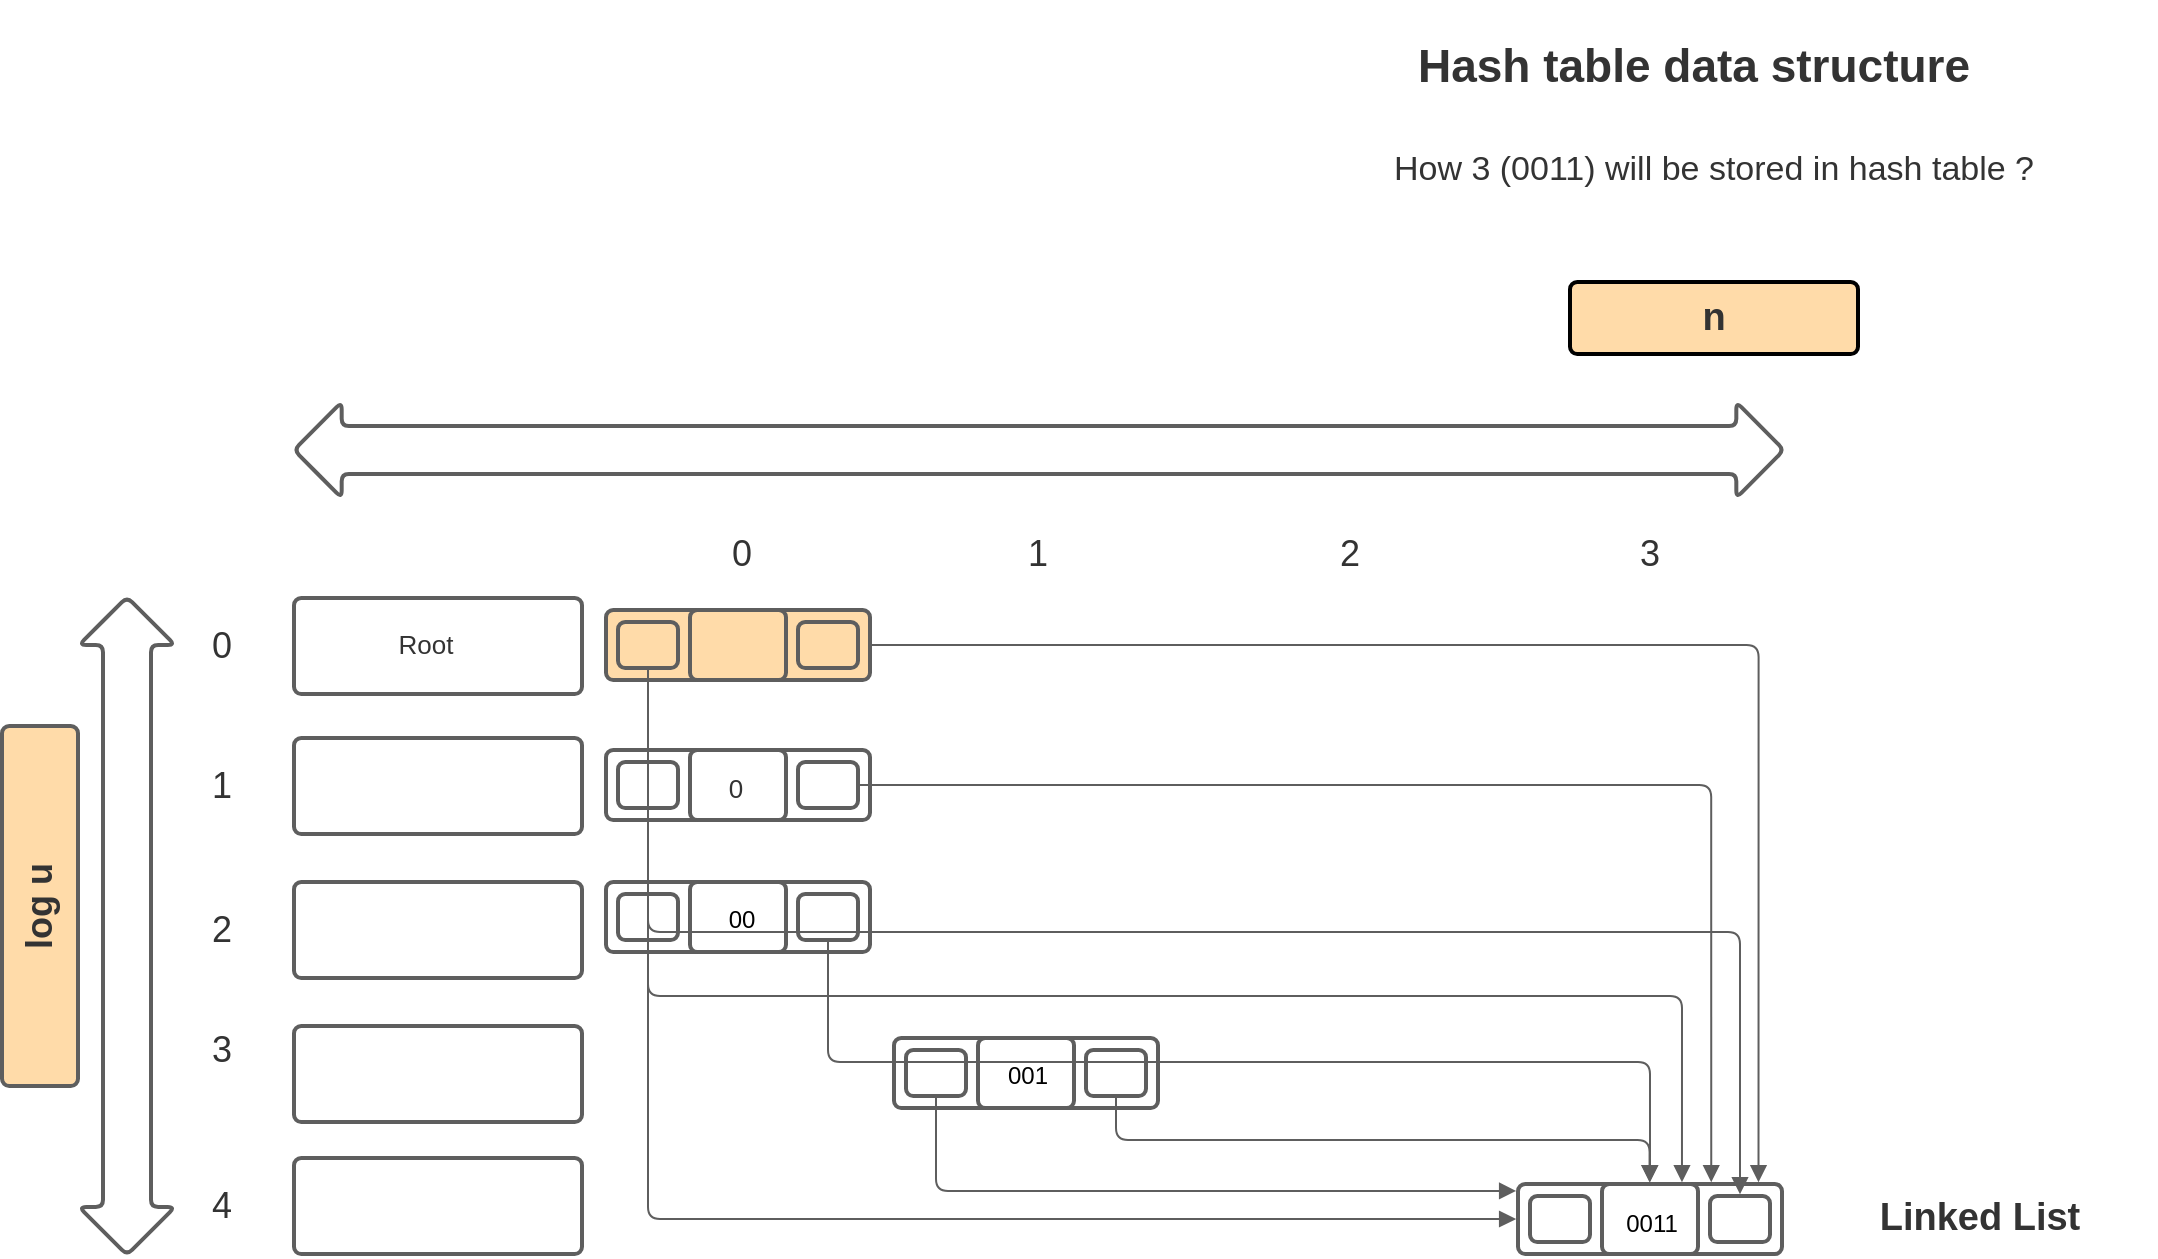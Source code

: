 <mxfile version="13.8.1" type="github">
  <diagram id="IWJGg7sIkSaUZZVYpNqv" name="Page-1">
    <mxGraphModel dx="2404" dy="917" grid="1" gridSize="10" guides="1" tooltips="1" connect="1" arrows="1" fold="1" page="1" pageScale="1" pageWidth="827" pageHeight="1169" math="0" shadow="0">
      <root>
        <mxCell id="0" />
        <mxCell id="1" parent="0" />
        <UserObject label="n" lucidchartObjectId="oFDGidOGp68N" id="2z8W7k44ApbdHrLgipjh-1">
          <mxCell style="html=1;whiteSpace=wrap;;whiteSpace=wrap;fontSize=19;fontColor=#333333;fontStyle=1;spacing=3;strokeOpacity=100;fillOpacity=100;rounded=1;absoluteArcSize=1;arcSize=7.2;fillColor=#ffdba9;strokeWidth=2;" vertex="1" zOrder="67" parent="1">
            <mxGeometry x="366" y="150" width="144" height="36" as="geometry" />
          </mxCell>
        </UserObject>
        <UserObject label="How 3 (0011) will be stored in hash table ?" lucidchartObjectId="onDGtD1DIIUm" id="2z8W7k44ApbdHrLgipjh-2">
          <mxCell style="html=1;whiteSpace=wrap;;whiteSpace=wrap;fontSize=17;fontColor=#333333;spacing=3;strokeOpacity=0;fillOpacity=0;rounded=1;absoluteArcSize=1;arcSize=7.2;fillColor=#ffffff;strokeWidth=2;" vertex="1" zOrder="16" parent="1">
            <mxGeometry x="270" y="70" width="336" height="48" as="geometry" />
          </mxCell>
        </UserObject>
        <UserObject label="Hash table data structure" lucidchartObjectId="3nDG80jC84aU" id="2z8W7k44ApbdHrLgipjh-3">
          <mxCell style="html=1;whiteSpace=wrap;;whiteSpace=wrap;fontSize=23;fontColor=#333333;fontStyle=1;spacing=3;strokeOpacity=0;fillOpacity=0;rounded=1;absoluteArcSize=1;arcSize=7.2;fillColor=#ffffff;strokeWidth=2;" vertex="1" zOrder="17" parent="1">
            <mxGeometry x="230" y="10" width="396" height="64" as="geometry" />
          </mxCell>
        </UserObject>
        <UserObject label="" lucidchartObjectId="ekDG3IyOFqW4" id="2z8W7k44ApbdHrLgipjh-4">
          <mxCell style="html=1;whiteSpace=wrap;;whiteSpace=wrap;fontSize=11;spacing=3;strokeColor=#5e5e5e;strokeOpacity=100;rounded=1;absoluteArcSize=1;arcSize=7.2;strokeWidth=2;" vertex="1" zOrder="1" parent="1">
            <mxGeometry x="-272" y="308" width="144" height="48" as="geometry" />
          </mxCell>
        </UserObject>
        <UserObject label="" lucidchartObjectId="nkDGgS.ldS9W" id="2z8W7k44ApbdHrLgipjh-5">
          <mxCell style="html=1;whiteSpace=wrap;;whiteSpace=wrap;fontSize=11;spacing=3;strokeColor=#5e5e5e;strokeOpacity=100;rounded=1;absoluteArcSize=1;arcSize=7.2;strokeWidth=2;" vertex="1" zOrder="2" parent="1">
            <mxGeometry x="-272" y="378" width="144" height="48" as="geometry" />
          </mxCell>
        </UserObject>
        <UserObject label="" lucidchartObjectId="qkDGK5mEeanc" id="2z8W7k44ApbdHrLgipjh-6">
          <mxCell style="html=1;whiteSpace=wrap;;whiteSpace=wrap;fontSize=11;spacing=3;strokeColor=#5e5e5e;strokeOpacity=100;rounded=1;absoluteArcSize=1;arcSize=7.2;strokeWidth=2;" vertex="1" zOrder="3" parent="1">
            <mxGeometry x="-272" y="450" width="144" height="48" as="geometry" />
          </mxCell>
        </UserObject>
        <UserObject label="" lucidchartObjectId="tkDG5XpOnDj0" id="2z8W7k44ApbdHrLgipjh-7">
          <mxCell style="html=1;whiteSpace=wrap;;whiteSpace=wrap;fontSize=11;spacing=3;strokeColor=#5e5e5e;strokeOpacity=100;rounded=1;absoluteArcSize=1;arcSize=7.2;strokeWidth=2;" vertex="1" zOrder="4" parent="1">
            <mxGeometry x="-272" y="522" width="144" height="48" as="geometry" />
          </mxCell>
        </UserObject>
        <UserObject label="0" lucidchartObjectId="DkDGw91_ZBJE" id="2z8W7k44ApbdHrLgipjh-8">
          <mxCell style="html=1;whiteSpace=wrap;;whiteSpace=wrap;fontSize=18;fontColor=#333333;spacing=3;strokeOpacity=0;fillOpacity=0;rounded=1;absoluteArcSize=1;arcSize=7.2;fillColor=#ffffff;strokeWidth=2;" vertex="1" zOrder="5" parent="1">
            <mxGeometry x="-380" y="314" width="144" height="36" as="geometry" />
          </mxCell>
        </UserObject>
        <UserObject label="1" lucidchartObjectId="QkDGZsleuM5r" id="2z8W7k44ApbdHrLgipjh-9">
          <mxCell style="html=1;whiteSpace=wrap;;whiteSpace=wrap;fontSize=18;fontColor=#333333;spacing=3;strokeOpacity=0;fillOpacity=0;rounded=1;absoluteArcSize=1;arcSize=7.2;fillColor=#ffffff;strokeWidth=2;" vertex="1" zOrder="6" parent="1">
            <mxGeometry x="-380" y="384" width="144" height="36" as="geometry" />
          </mxCell>
        </UserObject>
        <UserObject label="2" lucidchartObjectId="UkDGNldg_gdS" id="2z8W7k44ApbdHrLgipjh-10">
          <mxCell style="html=1;whiteSpace=wrap;;whiteSpace=wrap;fontSize=18;fontColor=#333333;spacing=3;strokeOpacity=0;fillOpacity=0;rounded=1;absoluteArcSize=1;arcSize=7.2;fillColor=#ffffff;strokeWidth=2;" vertex="1" zOrder="7" parent="1">
            <mxGeometry x="-380" y="456" width="144" height="36" as="geometry" />
          </mxCell>
        </UserObject>
        <UserObject label="3" lucidchartObjectId="ZkDGvmtAK0yy" id="2z8W7k44ApbdHrLgipjh-11">
          <mxCell style="html=1;whiteSpace=wrap;;whiteSpace=wrap;fontSize=18;fontColor=#333333;spacing=3;strokeOpacity=0;fillOpacity=0;rounded=1;absoluteArcSize=1;arcSize=7.2;fillColor=#ffffff;strokeWidth=2;" vertex="1" zOrder="8" parent="1">
            <mxGeometry x="-380" y="516" width="144" height="36" as="geometry" />
          </mxCell>
        </UserObject>
        <UserObject label="" lucidchartObjectId="alDG737u2-MD" id="2z8W7k44ApbdHrLgipjh-12">
          <mxCell style="html=1;whiteSpace=wrap;;whiteSpace=wrap;fontSize=11;spacing=3;strokeColor=#5e5e5e;strokeOpacity=100;rounded=1;absoluteArcSize=1;arcSize=7.2;strokeWidth=2;" vertex="1" zOrder="9" parent="1">
            <mxGeometry x="-272" y="588" width="144" height="48" as="geometry" />
          </mxCell>
        </UserObject>
        <UserObject label="4" lucidchartObjectId="flDGsHlUV~Gh" id="2z8W7k44ApbdHrLgipjh-13">
          <mxCell style="html=1;whiteSpace=wrap;;whiteSpace=wrap;fontSize=18;fontColor=#333333;spacing=3;strokeOpacity=0;fillOpacity=0;rounded=1;absoluteArcSize=1;arcSize=7.2;fillColor=#ffffff;strokeWidth=2;" vertex="1" zOrder="10" parent="1">
            <mxGeometry x="-380" y="594" width="144" height="36" as="geometry" />
          </mxCell>
        </UserObject>
        <UserObject label="" lucidchartObjectId="PoDG6qd6Zcoc" id="2z8W7k44ApbdHrLgipjh-14">
          <mxCell style="html=1;whiteSpace=wrap;;whiteSpace=wrap;fontSize=11;spacing=3;strokeColor=#5e5e5e;strokeOpacity=100;fillOpacity=100;rounded=1;absoluteArcSize=1;arcSize=7.2;fillColor=#ffdba9;strokeWidth=2;" vertex="1" zOrder="19" parent="1">
            <mxGeometry x="-116" y="314" width="132" height="35" as="geometry" />
          </mxCell>
        </UserObject>
        <UserObject label="" lucidchartObjectId="PoDGtAfB9Z8W" id="2z8W7k44ApbdHrLgipjh-15">
          <mxCell style="html=1;whiteSpace=wrap;;whiteSpace=wrap;fontSize=11;spacing=3;strokeColor=#5e5e5e;strokeOpacity=100;fillOpacity=100;rounded=1;absoluteArcSize=1;arcSize=7.2;fillColor=#ffdba9;strokeWidth=2;" vertex="1" zOrder="20" parent="1">
            <mxGeometry x="-110" y="320" width="30" height="23" as="geometry" />
          </mxCell>
        </UserObject>
        <UserObject label="" lucidchartObjectId="PoDG~78hR0C_" id="2z8W7k44ApbdHrLgipjh-16">
          <mxCell style="html=1;whiteSpace=wrap;;whiteSpace=wrap;fontSize=11;spacing=3;strokeColor=#5e5e5e;strokeOpacity=100;fillOpacity=100;rounded=1;absoluteArcSize=1;arcSize=7.2;fillColor=#ffdba9;strokeWidth=2;" vertex="1" zOrder="21" parent="1">
            <mxGeometry x="-20" y="320" width="30" height="23" as="geometry" />
          </mxCell>
        </UserObject>
        <UserObject label="" lucidchartObjectId="PoDG.crxVj5r" id="2z8W7k44ApbdHrLgipjh-17">
          <mxCell style="html=1;whiteSpace=wrap;;whiteSpace=wrap;fontSize=11;spacing=3;strokeColor=#5e5e5e;strokeOpacity=100;fillOpacity=100;rounded=1;absoluteArcSize=1;arcSize=7.2;fillColor=#ffdba9;strokeWidth=2;" vertex="1" zOrder="22" parent="1">
            <mxGeometry x="-74" y="314" width="48" height="35" as="geometry" />
          </mxCell>
        </UserObject>
        <UserObject label="Root" lucidchartObjectId="epDG_kFiEgua" id="2z8W7k44ApbdHrLgipjh-18">
          <mxCell style="html=1;whiteSpace=wrap;;whiteSpace=wrap;fontSize=13;fontColor=#333333;spacing=3;strokeOpacity=0;fillOpacity=0;rounded=1;absoluteArcSize=1;arcSize=7.2;fillColor=#ffffff;strokeWidth=2;" vertex="1" zOrder="26" parent="1">
            <mxGeometry x="-236" y="313" width="60" height="36" as="geometry" />
          </mxCell>
        </UserObject>
        <UserObject label="" lucidchartObjectId="MyDGFwKzmLox" id="2z8W7k44ApbdHrLgipjh-19">
          <mxCell style="html=1;whiteSpace=wrap;;whiteSpace=wrap;fontSize=11;spacing=3;strokeColor=#5e5e5e;strokeOpacity=100;rounded=1;absoluteArcSize=1;arcSize=7.2;strokeWidth=2;" vertex="1" zOrder="29" parent="1">
            <mxGeometry x="-116" y="384" width="132" height="35" as="geometry" />
          </mxCell>
        </UserObject>
        <UserObject label="" lucidchartObjectId="MyDGLu8q1rsf" id="2z8W7k44ApbdHrLgipjh-20">
          <mxCell style="html=1;whiteSpace=wrap;;whiteSpace=wrap;fontSize=11;spacing=3;strokeColor=#5e5e5e;strokeOpacity=100;rounded=1;absoluteArcSize=1;arcSize=7.2;strokeWidth=2;" vertex="1" zOrder="30" parent="1">
            <mxGeometry x="-110" y="390" width="30" height="23" as="geometry" />
          </mxCell>
        </UserObject>
        <UserObject label="" lucidchartObjectId="MyDGn54SrBQ_" id="2z8W7k44ApbdHrLgipjh-21">
          <mxCell style="html=1;whiteSpace=wrap;;whiteSpace=wrap;fontSize=11;spacing=3;strokeColor=#5e5e5e;strokeOpacity=100;rounded=1;absoluteArcSize=1;arcSize=7.2;strokeWidth=2;" vertex="1" zOrder="31" parent="1">
            <mxGeometry x="-20" y="390" width="30" height="23" as="geometry" />
          </mxCell>
        </UserObject>
        <UserObject label="" lucidchartObjectId="MyDG9oI9kd3E" id="2z8W7k44ApbdHrLgipjh-22">
          <mxCell style="html=1;whiteSpace=wrap;;whiteSpace=wrap;fontSize=11;spacing=3;strokeColor=#5e5e5e;strokeOpacity=100;rounded=1;absoluteArcSize=1;arcSize=7.2;strokeWidth=2;" vertex="1" zOrder="32" parent="1">
            <mxGeometry x="-74" y="384" width="48" height="35" as="geometry" />
          </mxCell>
        </UserObject>
        <UserObject label="" lucidchartObjectId="7yDG69_6mBgo" id="2z8W7k44ApbdHrLgipjh-23">
          <mxCell style="html=1;whiteSpace=wrap;;whiteSpace=wrap;fontSize=11;spacing=3;strokeColor=#5e5e5e;strokeOpacity=100;rounded=1;absoluteArcSize=1;arcSize=7.2;strokeWidth=2;" vertex="1" zOrder="33" parent="1">
            <mxGeometry x="-116" y="450" width="132" height="35" as="geometry" />
          </mxCell>
        </UserObject>
        <UserObject label="" lucidchartObjectId="7yDGr4oscpkb" id="2z8W7k44ApbdHrLgipjh-24">
          <mxCell style="html=1;whiteSpace=wrap;;whiteSpace=wrap;fontSize=11;spacing=3;strokeColor=#5e5e5e;strokeOpacity=100;rounded=1;absoluteArcSize=1;arcSize=7.2;strokeWidth=2;" vertex="1" zOrder="34" parent="1">
            <mxGeometry x="-110" y="456" width="30" height="23" as="geometry" />
          </mxCell>
        </UserObject>
        <UserObject label="" lucidchartObjectId="7yDGgNE7gqlo" id="2z8W7k44ApbdHrLgipjh-25">
          <mxCell style="html=1;whiteSpace=wrap;;whiteSpace=wrap;fontSize=11;spacing=3;strokeColor=#5e5e5e;strokeOpacity=100;rounded=1;absoluteArcSize=1;arcSize=7.2;strokeWidth=2;" vertex="1" zOrder="35" parent="1">
            <mxGeometry x="-20" y="456" width="30" height="23" as="geometry" />
          </mxCell>
        </UserObject>
        <UserObject label="" lucidchartObjectId="7yDG8B97a38m" id="2z8W7k44ApbdHrLgipjh-26">
          <mxCell style="html=1;whiteSpace=wrap;;whiteSpace=wrap;fontSize=11;spacing=3;strokeColor=#5e5e5e;strokeOpacity=100;rounded=1;absoluteArcSize=1;arcSize=7.2;strokeWidth=2;" vertex="1" zOrder="36" parent="1">
            <mxGeometry x="-74" y="450" width="48" height="35" as="geometry" />
          </mxCell>
        </UserObject>
        <UserObject label="" lucidchartObjectId="dzDGmke.envG" id="2z8W7k44ApbdHrLgipjh-27">
          <mxCell style="html=1;whiteSpace=wrap;;whiteSpace=wrap;fontSize=11;spacing=3;strokeColor=#5e5e5e;strokeOpacity=100;rounded=1;absoluteArcSize=1;arcSize=7.2;strokeWidth=2;" vertex="1" zOrder="37" parent="1">
            <mxGeometry x="28" y="528" width="132" height="35" as="geometry" />
          </mxCell>
        </UserObject>
        <UserObject label="" lucidchartObjectId="dzDG_TIBZVDY" id="2z8W7k44ApbdHrLgipjh-28">
          <mxCell style="html=1;whiteSpace=wrap;;whiteSpace=wrap;fontSize=11;spacing=3;strokeColor=#5e5e5e;strokeOpacity=100;rounded=1;absoluteArcSize=1;arcSize=7.2;strokeWidth=2;" vertex="1" zOrder="38" parent="1">
            <mxGeometry x="34" y="534" width="30" height="23" as="geometry" />
          </mxCell>
        </UserObject>
        <UserObject label="" lucidchartObjectId="dzDGHme0JBAL" id="2z8W7k44ApbdHrLgipjh-29">
          <mxCell style="html=1;whiteSpace=wrap;;whiteSpace=wrap;fontSize=11;spacing=3;strokeColor=#5e5e5e;strokeOpacity=100;rounded=1;absoluteArcSize=1;arcSize=7.2;strokeWidth=2;" vertex="1" zOrder="39" parent="1">
            <mxGeometry x="124" y="534" width="30" height="23" as="geometry" />
          </mxCell>
        </UserObject>
        <UserObject label="" lucidchartObjectId="dzDGE3NSWet1" id="2z8W7k44ApbdHrLgipjh-30">
          <mxCell style="html=1;whiteSpace=wrap;;whiteSpace=wrap;fontSize=11;spacing=3;strokeColor=#5e5e5e;strokeOpacity=100;rounded=1;absoluteArcSize=1;arcSize=7.2;strokeWidth=2;" vertex="1" zOrder="40" parent="1">
            <mxGeometry x="70" y="528" width="48" height="35" as="geometry" />
          </mxCell>
        </UserObject>
        <mxCell id="2z8W7k44ApbdHrLgipjh-31" value="" style="group;dropTarget=0;" vertex="1" parent="1">
          <mxGeometry x="340" y="601" width="132" height="35" as="geometry" />
        </mxCell>
        <UserObject label="" lucidchartObjectId="CzDG5eEodioo" id="2z8W7k44ApbdHrLgipjh-32">
          <mxCell style="html=1;whiteSpace=wrap;;whiteSpace=wrap;fontSize=11;spacing=3;strokeColor=#5e5e5e;strokeOpacity=100;rounded=1;absoluteArcSize=1;arcSize=7.2;strokeWidth=2;" vertex="1" zOrder="50" parent="2z8W7k44ApbdHrLgipjh-31">
            <mxGeometry width="132" height="35" as="geometry" />
          </mxCell>
        </UserObject>
        <UserObject label="" lucidchartObjectId="CzDGHZVDNG.T" id="2z8W7k44ApbdHrLgipjh-33">
          <mxCell style="html=1;whiteSpace=wrap;;whiteSpace=wrap;fontSize=11;spacing=3;strokeColor=#5e5e5e;strokeOpacity=100;rounded=1;absoluteArcSize=1;arcSize=7.2;strokeWidth=2;" vertex="1" zOrder="51" parent="2z8W7k44ApbdHrLgipjh-31">
            <mxGeometry x="6" y="6" width="30" height="23" as="geometry" />
          </mxCell>
        </UserObject>
        <UserObject label="" lucidchartObjectId="CzDG5ExqS6kb" id="2z8W7k44ApbdHrLgipjh-34">
          <mxCell style="html=1;whiteSpace=wrap;;whiteSpace=wrap;fontSize=11;spacing=3;strokeColor=#5e5e5e;strokeOpacity=100;rounded=1;absoluteArcSize=1;arcSize=7.2;strokeWidth=2;" vertex="1" zOrder="52" parent="2z8W7k44ApbdHrLgipjh-31">
            <mxGeometry x="96" y="6" width="30" height="23" as="geometry" />
          </mxCell>
        </UserObject>
        <UserObject label="" lucidchartObjectId="CzDGRBUMCbgZ" id="2z8W7k44ApbdHrLgipjh-35">
          <mxCell style="html=1;whiteSpace=wrap;;whiteSpace=wrap;fontSize=11;spacing=3;strokeColor=#5e5e5e;strokeOpacity=100;rounded=1;absoluteArcSize=1;arcSize=7.2;strokeWidth=2;" vertex="1" zOrder="53" parent="2z8W7k44ApbdHrLgipjh-31">
            <mxGeometry x="42" width="48" height="35" as="geometry" />
          </mxCell>
        </UserObject>
        <UserObject label="00" lucidchartObjectId="UADGv.UOPugP" id="2z8W7k44ApbdHrLgipjh-36">
          <mxCell style="html=1;whiteSpace=wrap;;whiteSpace=wrap;fontSize=12;fontColor=#000000;spacing=3;strokeOpacity=0;fillOpacity=0;rounded=1;absoluteArcSize=1;arcSize=7.2;fillColor=#ffffff;strokeWidth=2;" vertex="1" zOrder="57" parent="1">
            <mxGeometry x="-63" y="457" width="30" height="23" as="geometry" />
          </mxCell>
        </UserObject>
        <UserObject label="&lt;span style=&quot;font-size:12px;color:#000000;&quot;&gt; &lt;/span&gt;&lt;span style=&quot;font-size:13px;color:#333333;&quot;&gt;0&lt;/span&gt;" lucidchartObjectId="3BDGD7gB7R~a" id="2z8W7k44ApbdHrLgipjh-37">
          <mxCell style="html=1;whiteSpace=wrap;;whiteSpace=wrap;spacing=3;strokeOpacity=0;fillOpacity=0;rounded=1;absoluteArcSize=1;arcSize=7.2;fillColor=#ffffff;strokeWidth=2;" vertex="1" zOrder="58" parent="1">
            <mxGeometry x="-66" y="391" width="30" height="23" as="geometry" />
          </mxCell>
        </UserObject>
        <UserObject label="001" lucidchartObjectId="xCDGzhHitIAo" id="2z8W7k44ApbdHrLgipjh-38">
          <mxCell style="html=1;whiteSpace=wrap;;whiteSpace=wrap;fontSize=12;fontColor=#000000;spacing=3;strokeOpacity=0;fillOpacity=0;rounded=1;absoluteArcSize=1;arcSize=7.2;fillColor=#ffffff;strokeWidth=2;" vertex="1" zOrder="59" parent="1">
            <mxGeometry x="80" y="535" width="30" height="23" as="geometry" />
          </mxCell>
        </UserObject>
        <UserObject label="0011" lucidchartObjectId="UCDGpaMDgABH" id="2z8W7k44ApbdHrLgipjh-39">
          <mxCell style="html=1;whiteSpace=wrap;;whiteSpace=wrap;fontSize=12;fontColor=#000000;spacing=3;strokeOpacity=0;fillOpacity=0;rounded=1;absoluteArcSize=1;arcSize=7.2;fillColor=#ffffff;strokeWidth=2;" vertex="1" zOrder="60" parent="1">
            <mxGeometry x="392" y="609" width="30" height="23" as="geometry" />
          </mxCell>
        </UserObject>
        <UserObject label="0" lucidchartObjectId="QDDG4a-rcd0e" id="2z8W7k44ApbdHrLgipjh-40">
          <mxCell style="html=1;whiteSpace=wrap;;whiteSpace=wrap;fontSize=18;fontColor=#333333;spacing=3;strokeOpacity=0;fillOpacity=0;rounded=1;absoluteArcSize=1;arcSize=7.2;fillColor=#ffffff;strokeWidth=2;" vertex="1" zOrder="61" parent="1">
            <mxGeometry x="-120" y="268" width="144" height="36" as="geometry" />
          </mxCell>
        </UserObject>
        <UserObject label="1" lucidchartObjectId="YDDGWDXEuqRn" id="2z8W7k44ApbdHrLgipjh-41">
          <mxCell style="html=1;whiteSpace=wrap;;whiteSpace=wrap;fontSize=18;fontColor=#333333;spacing=3;strokeOpacity=0;fillOpacity=0;rounded=1;absoluteArcSize=1;arcSize=7.2;fillColor=#ffffff;strokeWidth=2;" vertex="1" zOrder="62" parent="1">
            <mxGeometry x="28" y="268" width="144" height="36" as="geometry" />
          </mxCell>
        </UserObject>
        <UserObject label="2" lucidchartObjectId="8DDGZWbXn_Ms" id="2z8W7k44ApbdHrLgipjh-42">
          <mxCell style="html=1;whiteSpace=wrap;;whiteSpace=wrap;fontSize=18;fontColor=#333333;spacing=3;strokeOpacity=0;fillOpacity=0;rounded=1;absoluteArcSize=1;arcSize=7.2;fillColor=#ffffff;strokeWidth=2;" vertex="1" zOrder="63" parent="1">
            <mxGeometry x="184" y="268" width="144" height="36" as="geometry" />
          </mxCell>
        </UserObject>
        <UserObject label="3" lucidchartObjectId="iEDGpJNpWHK8" id="2z8W7k44ApbdHrLgipjh-43">
          <mxCell style="html=1;whiteSpace=wrap;;whiteSpace=wrap;fontSize=18;fontColor=#333333;spacing=3;strokeOpacity=0;fillOpacity=0;rounded=1;absoluteArcSize=1;arcSize=7.2;fillColor=#ffffff;strokeWidth=2;" vertex="1" zOrder="64" parent="1">
            <mxGeometry x="334" y="268" width="144" height="36" as="geometry" />
          </mxCell>
        </UserObject>
        <mxCell id="2z8W7k44ApbdHrLgipjh-44" value="" style="shape=doubleArrow;arrowWidth=0.5;arrowSize=0.032;whiteSpace=wrap;fontSize=11;spacing=3;strokeColor=#5e5e5e;strokeOpacity=100;rounded=1;absoluteArcSize=1;arcSize=7.2;strokeWidth=2;html=1;" vertex="1" zOrder="65" parent="1">
          <mxGeometry x="-272" y="210" width="745" height="48" as="geometry" />
        </mxCell>
        <mxCell id="2z8W7k44ApbdHrLgipjh-45" value="" style="shape=doubleArrow;arrowWidth=0.5;arrowSize=0.073;whiteSpace=wrap;fontSize=11;spacing=3;strokeColor=#5e5e5e;strokeOpacity=100;rounded=1;absoluteArcSize=1;arcSize=7.2;rotation=-270;strokeWidth=2;html=1;" vertex="1" zOrder="66" parent="1">
          <mxGeometry x="-520" y="448" width="329" height="48" as="geometry" />
        </mxCell>
        <UserObject label="log u" lucidchartObjectId="OFDG~PyZK58k" id="2z8W7k44ApbdHrLgipjh-46">
          <mxCell style="html=1;whiteSpace=wrap;;whiteSpace=wrap;fontSize=18;fontColor=#333333;fontStyle=1;spacing=3;strokeColor=#5e5e5e;strokeOpacity=100;fillOpacity=100;rounded=1;absoluteArcSize=1;arcSize=7.2;rotation=-90;fillColor=#ffdba9;strokeWidth=2;" vertex="1" zOrder="68" parent="1">
            <mxGeometry x="-489" y="443" width="180" height="38" as="geometry" />
          </mxCell>
        </UserObject>
        <UserObject label="" lucidchartObjectId="6GDGnlCA-qbs" id="2z8W7k44ApbdHrLgipjh-47">
          <mxCell style="html=1;jettySize=18;whiteSpace=wrap;fontSize=11;strokeColor=#5E5E5E;rounded=1;arcSize=12;edgeStyle=orthogonalEdgeStyle;startArrow=none;;endArrow=block;endFill=1;;exitX=0.5;exitY=1.039;exitPerimeter=0;entryX=0.833;entryY=-0.026;entryPerimeter=0;" edge="1" parent="1" source="2z8W7k44ApbdHrLgipjh-20" target="2z8W7k44ApbdHrLgipjh-35">
            <mxGeometry width="100" height="100" relative="1" as="geometry">
              <Array as="points" />
            </mxGeometry>
          </mxCell>
        </UserObject>
        <UserObject label="" lucidchartObjectId="~HDGigWZeJa0" id="2z8W7k44ApbdHrLgipjh-48">
          <mxCell style="html=1;jettySize=18;whiteSpace=wrap;fontSize=11;strokeColor=#5E5E5E;rounded=1;arcSize=12;edgeStyle=orthogonalEdgeStyle;startArrow=none;;endArrow=block;endFill=1;;exitX=0.5;exitY=1.039;exitPerimeter=0;entryX=0.5;entryY=-0.026;entryPerimeter=0;" edge="1" parent="1" source="2z8W7k44ApbdHrLgipjh-25" target="2z8W7k44ApbdHrLgipjh-32">
            <mxGeometry width="100" height="100" relative="1" as="geometry">
              <Array as="points" />
            </mxGeometry>
          </mxCell>
        </UserObject>
        <UserObject label="" lucidchartObjectId="pIDGeT4Yw_6n" id="2z8W7k44ApbdHrLgipjh-49">
          <mxCell style="html=1;jettySize=18;whiteSpace=wrap;fontSize=11;strokeColor=#5E5E5E;rounded=1;arcSize=12;edgeStyle=orthogonalEdgeStyle;startArrow=none;;endArrow=block;endFill=1;;exitX=0.5;exitY=1.039;exitPerimeter=0;entryX=0.495;entryY=-0.026;entryPerimeter=0;" edge="1" parent="1" source="2z8W7k44ApbdHrLgipjh-29" target="2z8W7k44ApbdHrLgipjh-35">
            <mxGeometry width="100" height="100" relative="1" as="geometry">
              <Array as="points" />
            </mxGeometry>
          </mxCell>
        </UserObject>
        <UserObject label="Linked List" lucidchartObjectId="zIDG6kOaazEi" id="2z8W7k44ApbdHrLgipjh-50">
          <mxCell style="html=1;whiteSpace=wrap;;whiteSpace=wrap;fontSize=19;fontColor=#333333;fontStyle=1;spacing=3;strokeOpacity=0;fillOpacity=0;rounded=1;absoluteArcSize=1;arcSize=7.2;fillColor=#ffffff;strokeWidth=2;" vertex="1" zOrder="73" parent="1">
            <mxGeometry x="484" y="600" width="174" height="36" as="geometry" />
          </mxCell>
        </UserObject>
        <UserObject label="" lucidchartObjectId="fWDGwsRCd._m" id="2z8W7k44ApbdHrLgipjh-51">
          <mxCell style="html=1;jettySize=18;whiteSpace=wrap;fontSize=11;strokeColor=#5E5E5E;rounded=1;arcSize=12;edgeStyle=orthogonalEdgeStyle;startArrow=none;;endArrow=block;endFill=1;;exitX=0.5;exitY=1.039;exitPerimeter=0;entryX=-0.007;entryY=0.5;entryPerimeter=0;" edge="1" parent="1" source="2z8W7k44ApbdHrLgipjh-24" target="2z8W7k44ApbdHrLgipjh-32">
            <mxGeometry width="100" height="100" relative="1" as="geometry">
              <Array as="points" />
            </mxGeometry>
          </mxCell>
        </UserObject>
        <UserObject label="" lucidchartObjectId="QXDGrlbIuTcQ" id="2z8W7k44ApbdHrLgipjh-52">
          <mxCell style="html=1;jettySize=18;whiteSpace=wrap;fontSize=11;strokeColor=#5E5E5E;rounded=1;arcSize=12;edgeStyle=orthogonalEdgeStyle;startArrow=none;;endArrow=block;endFill=1;;exitX=1.03;exitY=0.5;exitPerimeter=0;entryX=0.732;entryY=-0.026;entryPerimeter=0;" edge="1" parent="1" source="2z8W7k44ApbdHrLgipjh-21" target="2z8W7k44ApbdHrLgipjh-32">
            <mxGeometry width="100" height="100" relative="1" as="geometry">
              <Array as="points" />
            </mxGeometry>
          </mxCell>
        </UserObject>
        <UserObject label="" lucidchartObjectId="7XDG0mC~gyap" id="2z8W7k44ApbdHrLgipjh-53">
          <mxCell style="html=1;jettySize=18;whiteSpace=wrap;fontSize=11;strokeColor=#5E5E5E;rounded=1;arcSize=12;edgeStyle=orthogonalEdgeStyle;startArrow=none;;endArrow=block;endFill=1;;exitX=1.007;exitY=0.5;exitPerimeter=0;entryX=0.911;entryY=-0.026;entryPerimeter=0;" edge="1" parent="1" source="2z8W7k44ApbdHrLgipjh-14" target="2z8W7k44ApbdHrLgipjh-32">
            <mxGeometry width="100" height="100" relative="1" as="geometry">
              <Array as="points" />
            </mxGeometry>
          </mxCell>
        </UserObject>
        <UserObject label="" lucidchartObjectId="KYDGmWPVAHYc" id="2z8W7k44ApbdHrLgipjh-54">
          <mxCell style="html=1;jettySize=18;whiteSpace=wrap;fontSize=11;strokeColor=#5E5E5E;rounded=1;arcSize=12;edgeStyle=orthogonalEdgeStyle;startArrow=none;;endArrow=block;endFill=1;;exitX=0.5;exitY=1.039;exitPerimeter=0;entryX=-0.007;entryY=0.099;entryPerimeter=0;" edge="1" parent="1" source="2z8W7k44ApbdHrLgipjh-28" target="2z8W7k44ApbdHrLgipjh-32">
            <mxGeometry width="100" height="100" relative="1" as="geometry">
              <Array as="points" />
            </mxGeometry>
          </mxCell>
        </UserObject>
        <UserObject label="" lucidchartObjectId="PfEG4gMCgOay" id="2z8W7k44ApbdHrLgipjh-55">
          <mxCell style="html=1;jettySize=18;whiteSpace=wrap;fontSize=11;strokeColor=#5E5E5E;rounded=1;arcSize=12;edgeStyle=orthogonalEdgeStyle;startArrow=none;;endArrow=block;endFill=1;;exitX=0.5;exitY=1.039;exitPerimeter=0;entryX=0.5;entryY=-0.039;entryPerimeter=0;" edge="1" parent="1" source="2z8W7k44ApbdHrLgipjh-15" target="2z8W7k44ApbdHrLgipjh-34">
            <mxGeometry width="100" height="100" relative="1" as="geometry">
              <Array as="points" />
            </mxGeometry>
          </mxCell>
        </UserObject>
      </root>
    </mxGraphModel>
  </diagram>
</mxfile>
